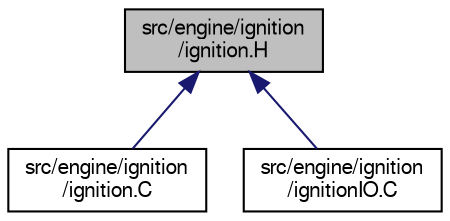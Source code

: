 digraph "src/engine/ignition/ignition.H"
{
  bgcolor="transparent";
  edge [fontname="FreeSans",fontsize="10",labelfontname="FreeSans",labelfontsize="10"];
  node [fontname="FreeSans",fontsize="10",shape=record];
  Node84 [label="src/engine/ignition\l/ignition.H",height=0.2,width=0.4,color="black", fillcolor="grey75", style="filled", fontcolor="black"];
  Node84 -> Node85 [dir="back",color="midnightblue",fontsize="10",style="solid",fontname="FreeSans"];
  Node85 [label="src/engine/ignition\l/ignition.C",height=0.2,width=0.4,color="black",URL="$a01058.html"];
  Node84 -> Node86 [dir="back",color="midnightblue",fontsize="10",style="solid",fontname="FreeSans"];
  Node86 [label="src/engine/ignition\l/ignitionIO.C",height=0.2,width=0.4,color="black",URL="$a01064.html"];
}
